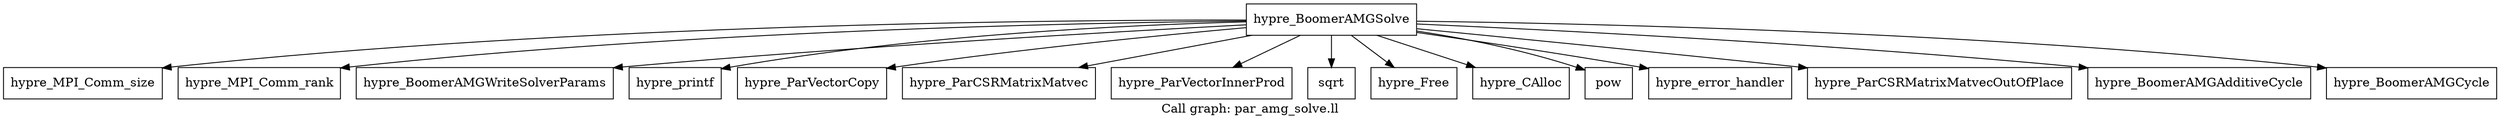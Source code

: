 digraph "Call graph: par_amg_solve.ll" {
	label="Call graph: par_amg_solve.ll";

	Node0x555ab8bf3b50 [shape=record,label="{hypre_BoomerAMGSolve}"];
	Node0x555ab8bf3b50 -> Node0x555ab8bf5580;
	Node0x555ab8bf3b50 -> Node0x555ab8bfb010;
	Node0x555ab8bf3b50 -> Node0x555ab8c00320;
	Node0x555ab8bf3b50 -> Node0x555ab8c01610;
	Node0x555ab8bf3b50 -> Node0x555ab8c03590;
	Node0x555ab8bf3b50 -> Node0x555ab8c11f40;
	Node0x555ab8bf3b50 -> Node0x555ab8c036d0;
	Node0x555ab8bf3b50 -> Node0x555ab8c03e30;
	Node0x555ab8bf3b50 -> Node0x555ab8c07f20;
	Node0x555ab8bf3b50 -> Node0x555ab8c04d80;
	Node0x555ab8bf3b50 -> Node0x555ab8c04820;
	Node0x555ab8bf3b50 -> Node0x555ab8c0fe40;
	Node0x555ab8bf3b50 -> Node0x555ab8c047b0;
	Node0x555ab8bf3b50 -> Node0x555ab8c04470;
	Node0x555ab8bf3b50 -> Node0x555ab8c03eb0;
	Node0x555ab8bf5580 [shape=record,label="{hypre_MPI_Comm_size}"];
	Node0x555ab8bfb010 [shape=record,label="{hypre_MPI_Comm_rank}"];
	Node0x555ab8c00320 [shape=record,label="{hypre_BoomerAMGWriteSolverParams}"];
	Node0x555ab8c01610 [shape=record,label="{hypre_printf}"];
	Node0x555ab8c03590 [shape=record,label="{hypre_ParVectorCopy}"];
	Node0x555ab8c11f40 [shape=record,label="{hypre_ParCSRMatrixMatvec}"];
	Node0x555ab8c03e30 [shape=record,label="{sqrt}"];
	Node0x555ab8c036d0 [shape=record,label="{hypre_ParVectorInnerProd}"];
	Node0x555ab8c0fe40 [shape=record,label="{hypre_error_handler}"];
	Node0x555ab8c03eb0 [shape=record,label="{hypre_BoomerAMGCycle}"];
	Node0x555ab8c04470 [shape=record,label="{hypre_BoomerAMGAdditiveCycle}"];
	Node0x555ab8c047b0 [shape=record,label="{hypre_ParCSRMatrixMatvecOutOfPlace}"];
	Node0x555ab8c04820 [shape=record,label="{pow}"];
	Node0x555ab8c04d80 [shape=record,label="{hypre_CAlloc}"];
	Node0x555ab8c07f20 [shape=record,label="{hypre_Free}"];
}
